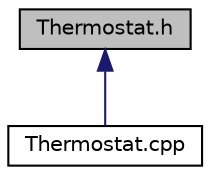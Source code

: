 digraph "Thermostat.h"
{
 // LATEX_PDF_SIZE
  edge [fontname="Helvetica",fontsize="10",labelfontname="Helvetica",labelfontsize="10"];
  node [fontname="Helvetica",fontsize="10",shape=record];
  Node1 [label="Thermostat.h",height=0.2,width=0.4,color="black", fillcolor="grey75", style="filled", fontcolor="black",tooltip="Defines the Thermostat class, a concrete observer and device, inheriting from the base Device class...."];
  Node1 -> Node2 [dir="back",color="midnightblue",fontsize="10",style="solid",fontname="Helvetica"];
  Node2 [label="Thermostat.cpp",height=0.2,width=0.4,color="black", fillcolor="white", style="filled",URL="$Thermostat_8cpp.html",tooltip="Updates the thermostat based on the sensor's notification."];
}
